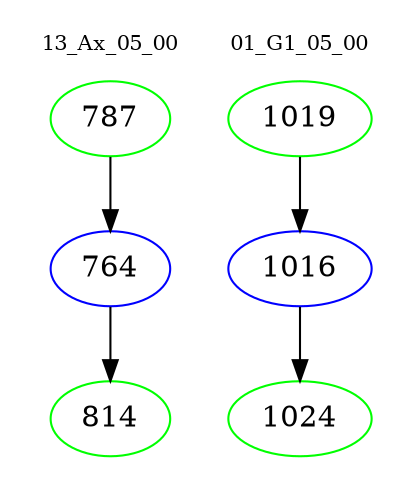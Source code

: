 digraph{
subgraph cluster_0 {
color = white
label = "13_Ax_05_00";
fontsize=10;
T0_787 [label="787", color="green"]
T0_787 -> T0_764 [color="black"]
T0_764 [label="764", color="blue"]
T0_764 -> T0_814 [color="black"]
T0_814 [label="814", color="green"]
}
subgraph cluster_1 {
color = white
label = "01_G1_05_00";
fontsize=10;
T1_1019 [label="1019", color="green"]
T1_1019 -> T1_1016 [color="black"]
T1_1016 [label="1016", color="blue"]
T1_1016 -> T1_1024 [color="black"]
T1_1024 [label="1024", color="green"]
}
}

